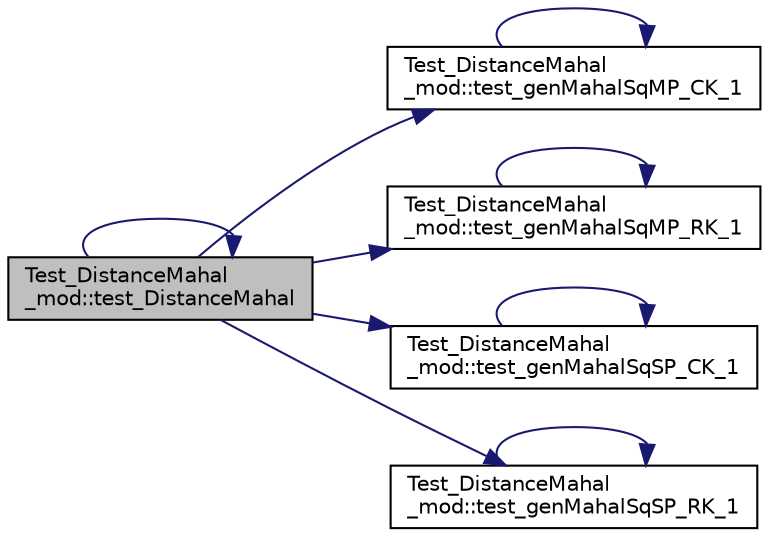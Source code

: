 digraph "Test_DistanceMahal_mod::test_DistanceMahal"
{
 // LATEX_PDF_SIZE
  edge [fontname="Helvetica",fontsize="10",labelfontname="Helvetica",labelfontsize="10"];
  node [fontname="Helvetica",fontsize="10",shape=record];
  rankdir="LR";
  Node1 [label="Test_DistanceMahal\l_mod::test_DistanceMahal",height=0.2,width=0.4,color="black", fillcolor="grey75", style="filled", fontcolor="black",tooltip=" "];
  Node1 -> Node1 [color="midnightblue",fontsize="10",style="solid",fontname="Helvetica"];
  Node1 -> Node2 [color="midnightblue",fontsize="10",style="solid",fontname="Helvetica"];
  Node2 [label="Test_DistanceMahal\l_mod::test_genMahalSqMP_CK_1",height=0.2,width=0.4,color="black", fillcolor="white", style="filled",URL="$namespaceTest__DistanceMahal__mod.html#a4520b92e37d4bd7649c502b923fb4c53",tooltip=" "];
  Node2 -> Node2 [color="midnightblue",fontsize="10",style="solid",fontname="Helvetica"];
  Node1 -> Node3 [color="midnightblue",fontsize="10",style="solid",fontname="Helvetica"];
  Node3 [label="Test_DistanceMahal\l_mod::test_genMahalSqMP_RK_1",height=0.2,width=0.4,color="black", fillcolor="white", style="filled",URL="$namespaceTest__DistanceMahal__mod.html#a5c6fc306113dc664d7a68c4bb33cb241",tooltip=" "];
  Node3 -> Node3 [color="midnightblue",fontsize="10",style="solid",fontname="Helvetica"];
  Node1 -> Node4 [color="midnightblue",fontsize="10",style="solid",fontname="Helvetica"];
  Node4 [label="Test_DistanceMahal\l_mod::test_genMahalSqSP_CK_1",height=0.2,width=0.4,color="black", fillcolor="white", style="filled",URL="$namespaceTest__DistanceMahal__mod.html#a52e2d7d84e0bcc966cec39eb8ec5632a",tooltip=" "];
  Node4 -> Node4 [color="midnightblue",fontsize="10",style="solid",fontname="Helvetica"];
  Node1 -> Node5 [color="midnightblue",fontsize="10",style="solid",fontname="Helvetica"];
  Node5 [label="Test_DistanceMahal\l_mod::test_genMahalSqSP_RK_1",height=0.2,width=0.4,color="black", fillcolor="white", style="filled",URL="$namespaceTest__DistanceMahal__mod.html#a0e3ea2446a10c8dc3e4531f20968fafc",tooltip=" "];
  Node5 -> Node5 [color="midnightblue",fontsize="10",style="solid",fontname="Helvetica"];
}
